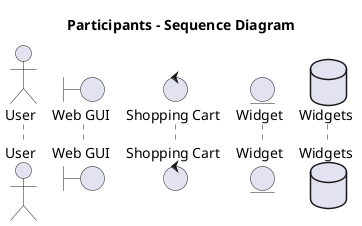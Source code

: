 @startuml

title "Participants - Sequence Diagram"

actor User
boundary "Web GUI" as GUI
control "Shopping Cart" as SC
entity Widget
database Widgets

@enduml